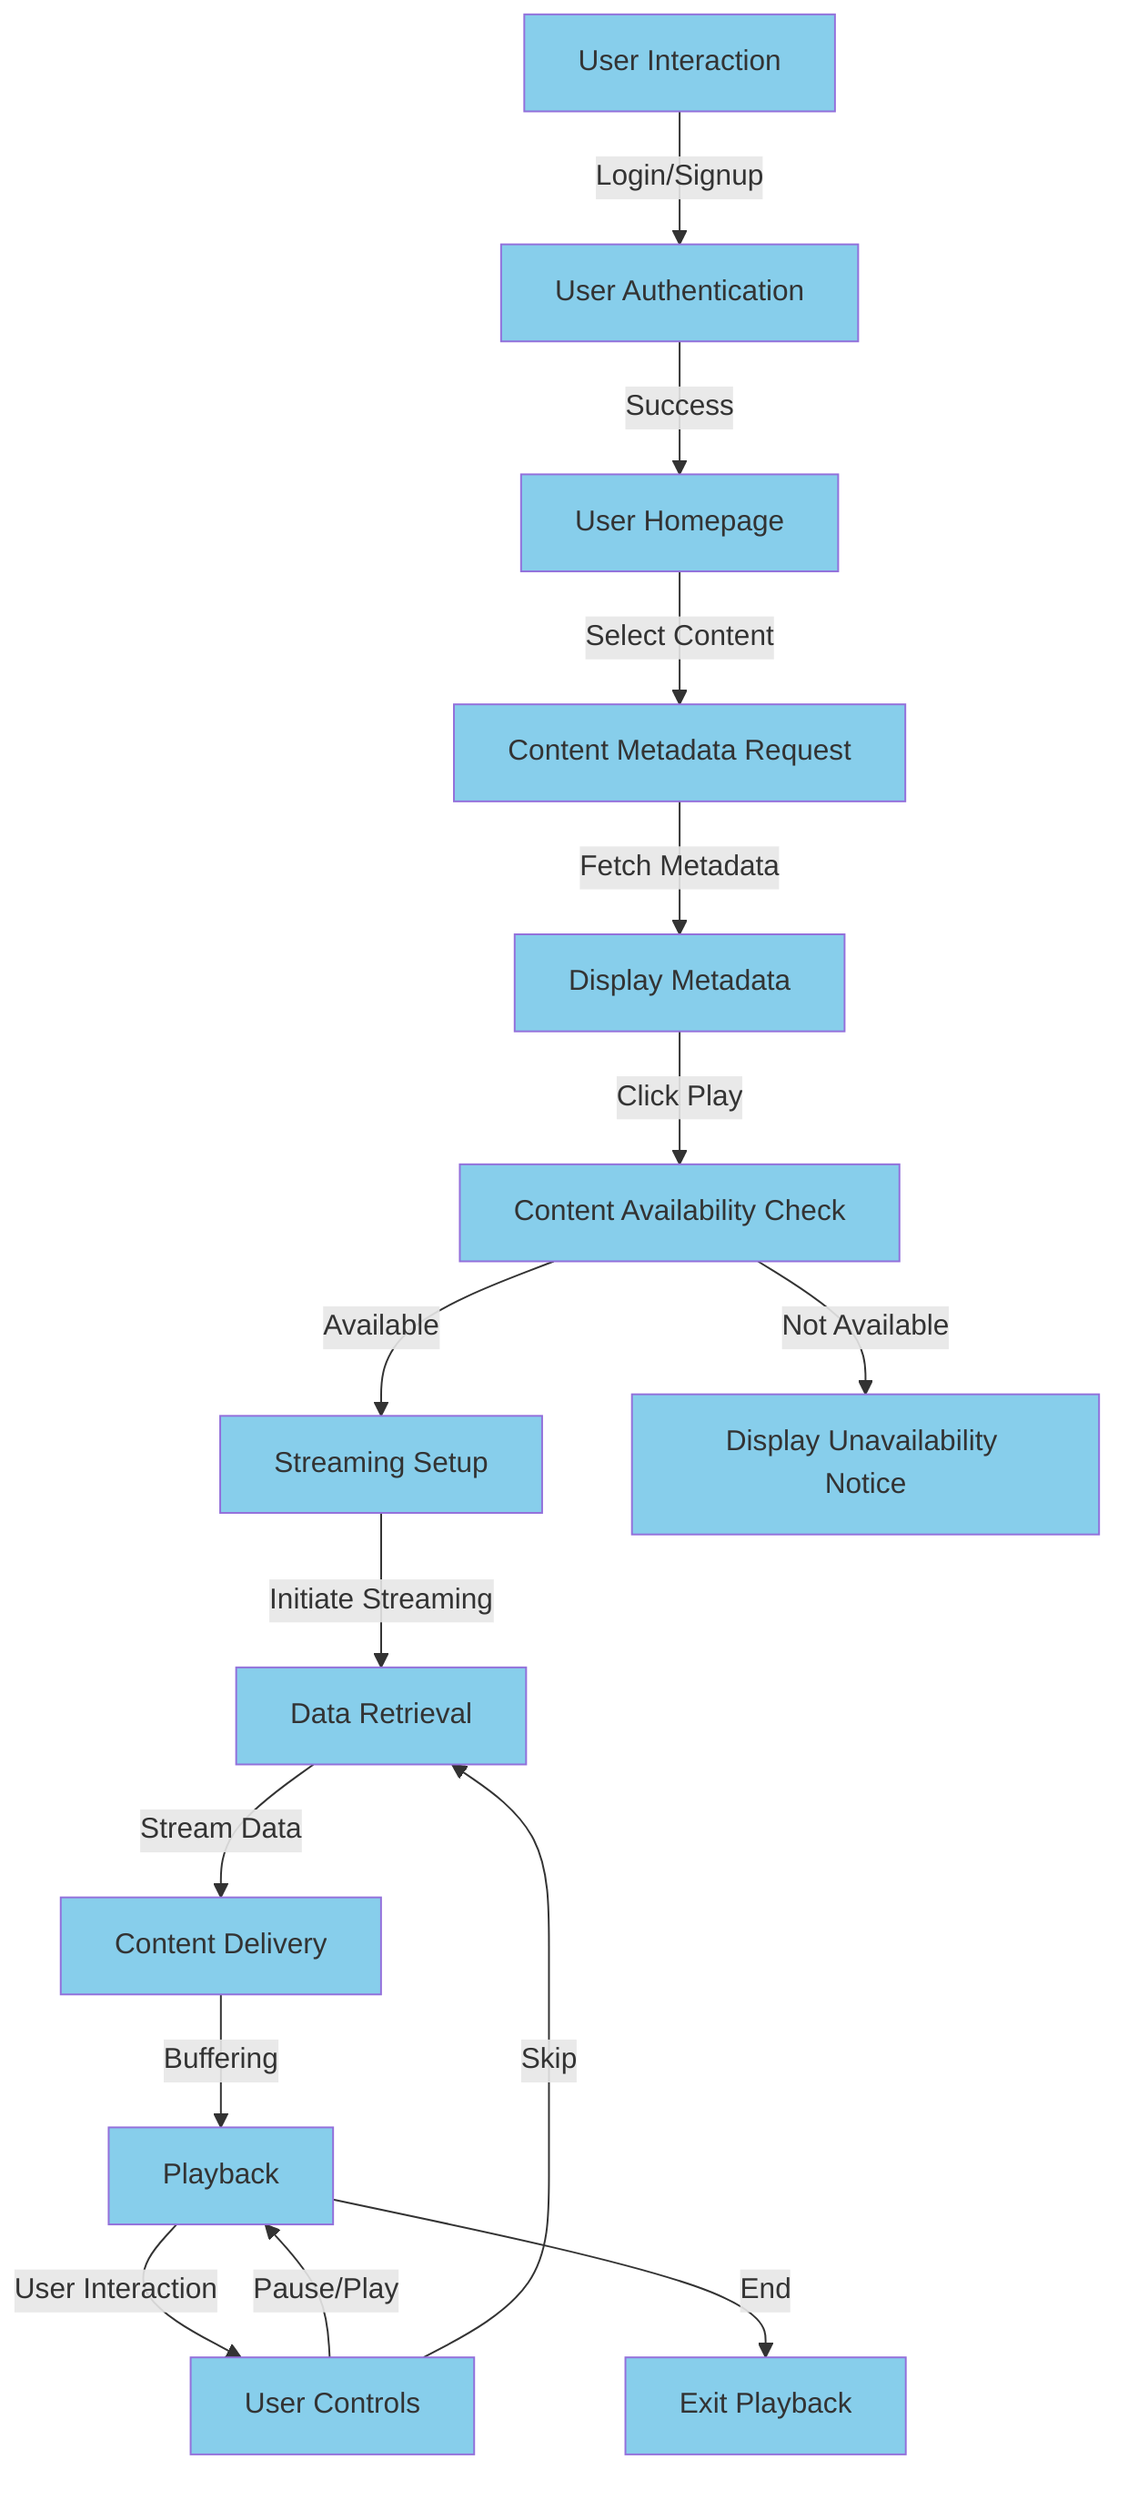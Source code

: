 flowchart TD
    style A fill:#87CEEB
    style B fill:#87CEEB
    style C fill:#87CEEB
    style D fill:#87CEEB
    style E fill:#87CEEB
    style F fill:#87CEEB
    style G fill:#87CEEB
    style H fill:#87CEEB
    style I fill:#87CEEB
    style J fill:#87CEEB
    style K fill:#87CEEB
    style L fill:#87CEEB
    style M fill:#87CEEB

    A[User Interaction] -->|Login/Signup| B[User Authentication]
    B -->|Success| C[User Homepage]
    C -->|Select Content| D[Content Metadata Request]
    D -->|Fetch Metadata| E[Display Metadata]
    E -->|Click Play| F[Content Availability Check]
    F -->|Available| G[Streaming Setup]
    F -->|Not Available| H[Display Unavailability Notice]
    G -->|Initiate Streaming| I[Data Retrieval]
    I -->|Stream Data| J[Content Delivery]
    J -->|Buffering| K[Playback]
    K -->|User Interaction| L[User Controls]
    L -->|Pause/Play| K
    L -->|Skip| I
    K -->|End| M[Exit Playback]

    classDef background fill:#F5F5DC,stroke:#FFFFFFFF,stroke-width:0px;
    classDef arrows stroke:#FF4500,stroke-width:2px;